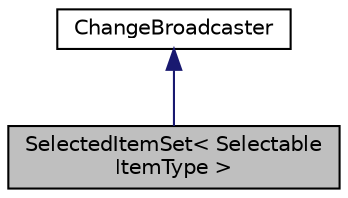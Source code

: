 digraph "SelectedItemSet&lt; SelectableItemType &gt;"
{
  bgcolor="transparent";
  edge [fontname="Helvetica",fontsize="10",labelfontname="Helvetica",labelfontsize="10"];
  node [fontname="Helvetica",fontsize="10",shape=record];
  Node0 [label="SelectedItemSet\< Selectable\lItemType \>",height=0.2,width=0.4,color="black", fillcolor="grey75", style="filled", fontcolor="black"];
  Node1 -> Node0 [dir="back",color="midnightblue",fontsize="10",style="solid",fontname="Helvetica"];
  Node1 [label="ChangeBroadcaster",height=0.2,width=0.4,color="black",URL="$classChangeBroadcaster.html",tooltip="Holds a list of ChangeListeners, and sends messages to them when instructed. "];
}
